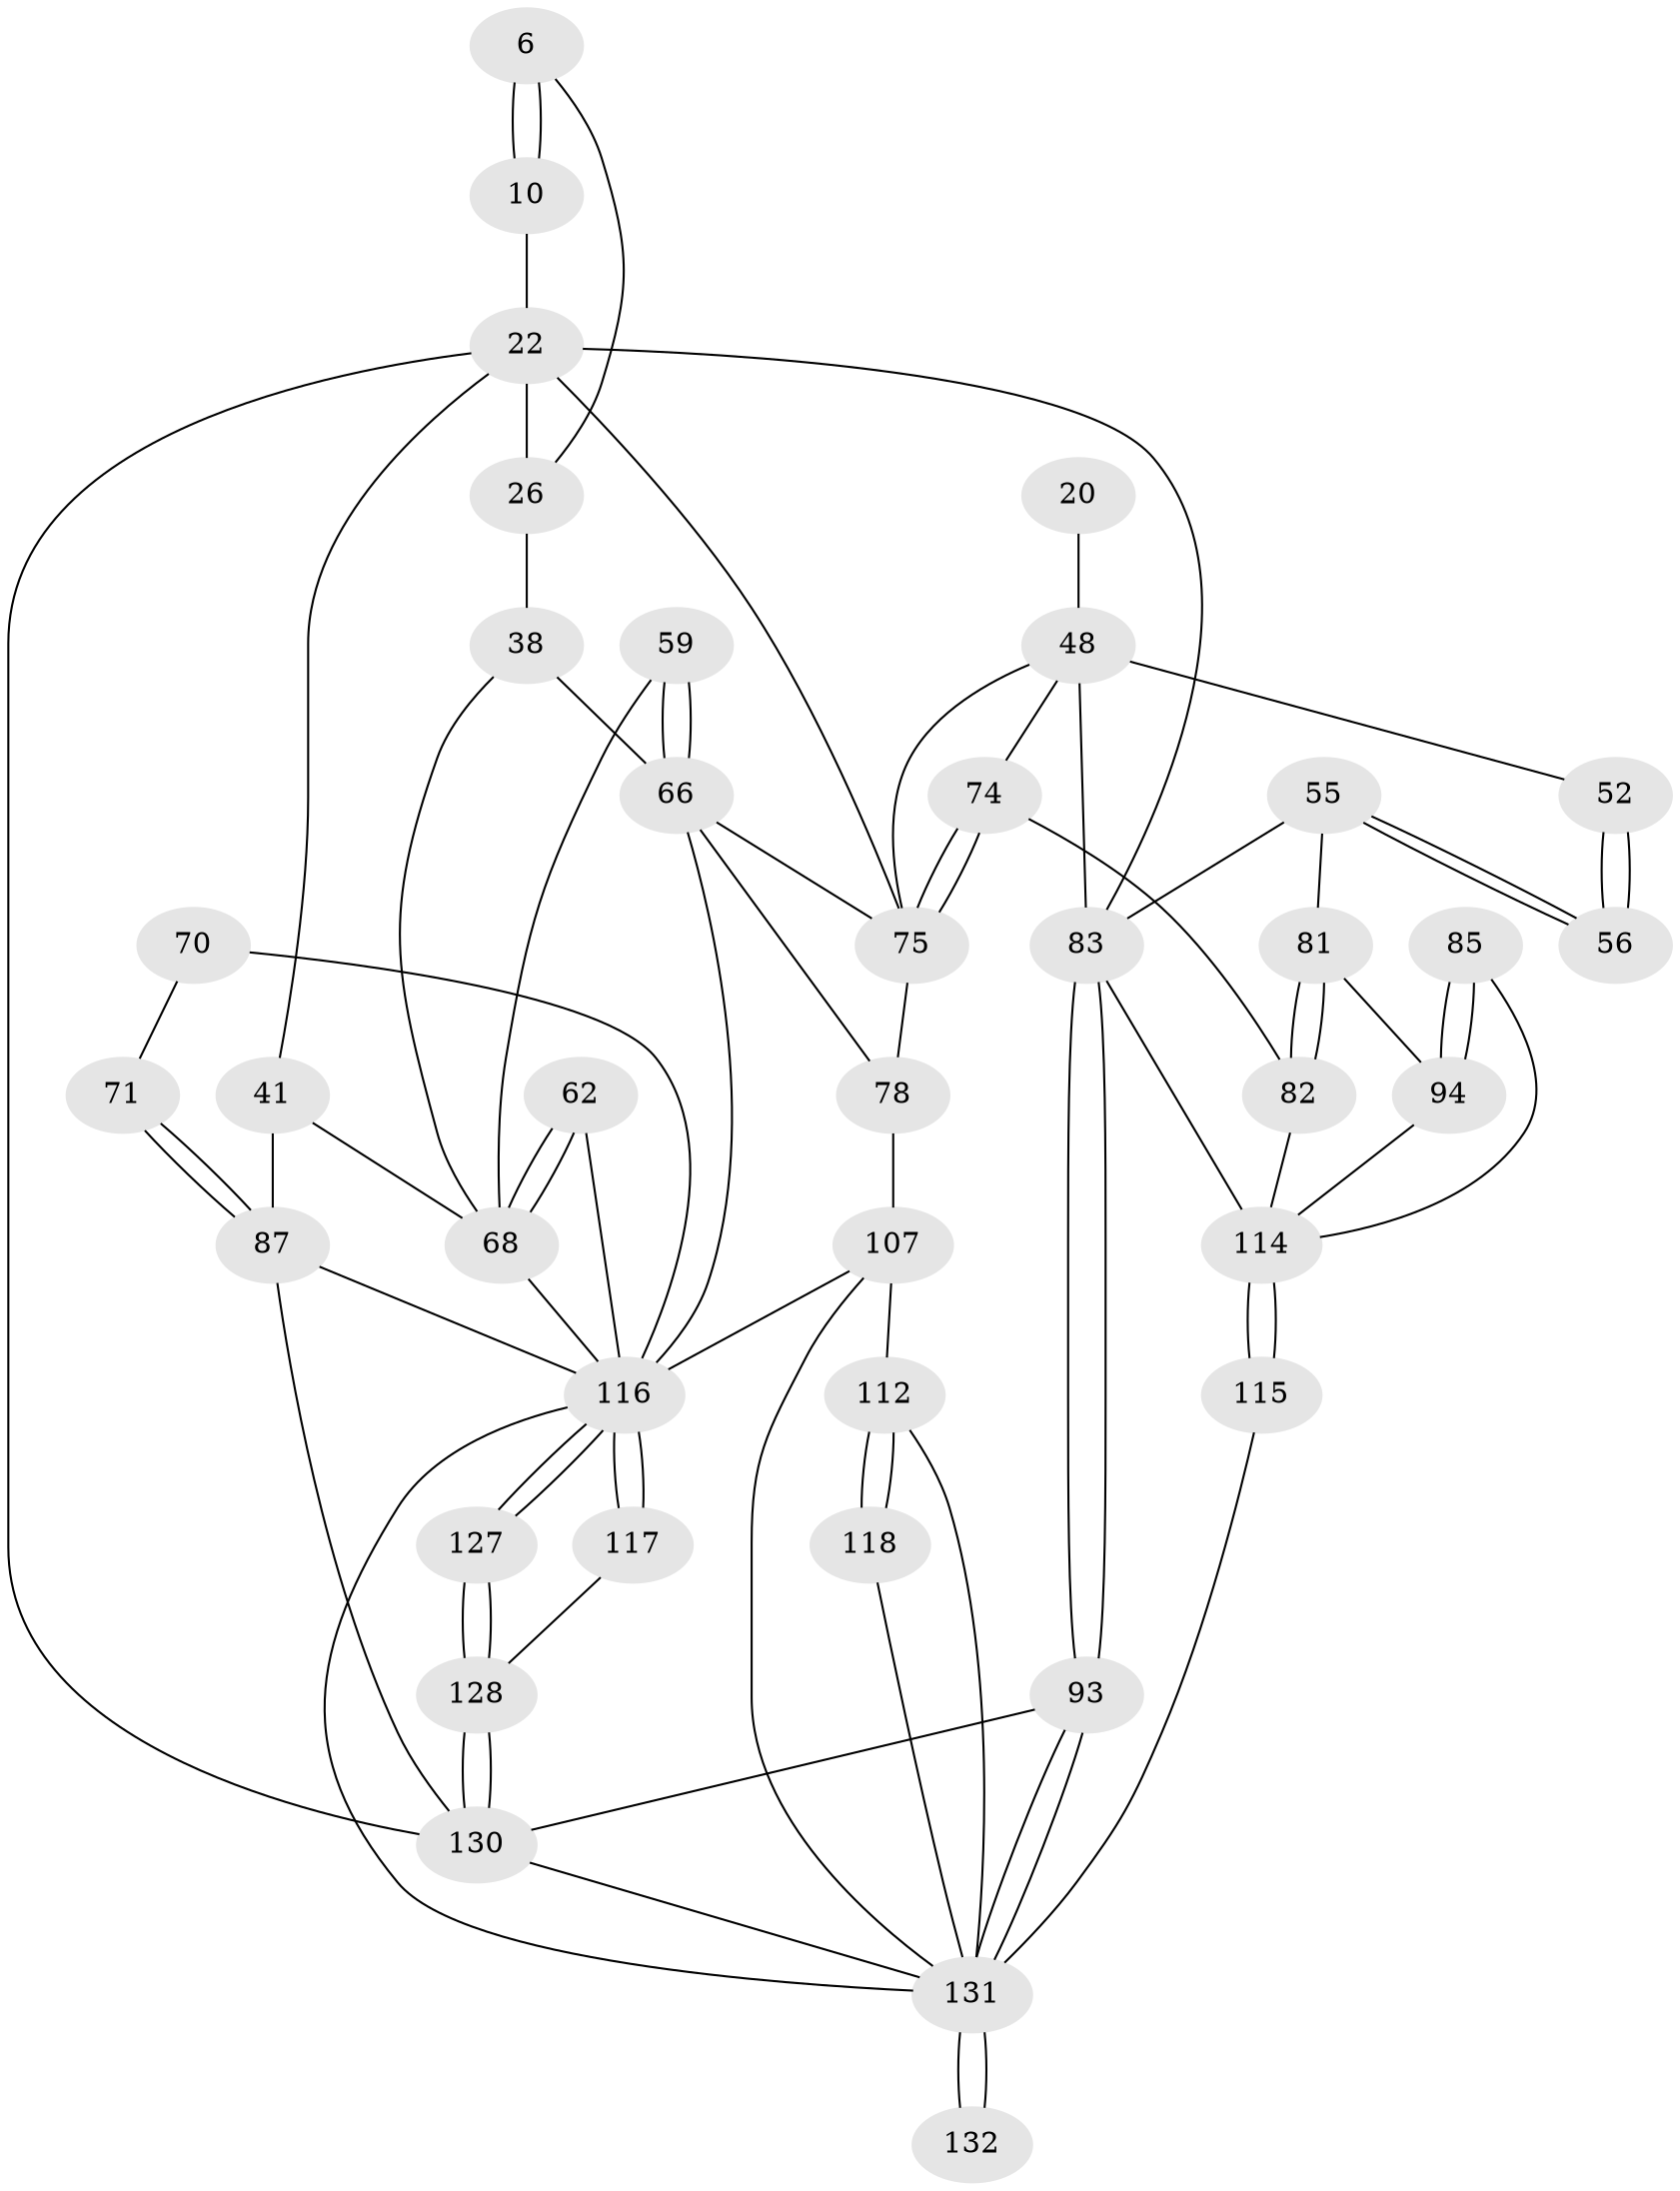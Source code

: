 // original degree distribution, {3: 0.015151515151515152, 5: 0.5151515151515151, 4: 0.24242424242424243, 6: 0.22727272727272727}
// Generated by graph-tools (version 1.1) at 2025/05/03/04/25 22:05:16]
// undirected, 39 vertices, 83 edges
graph export_dot {
graph [start="1"]
  node [color=gray90,style=filled];
  6 [pos="+0.49649196426057346+0",super="+5"];
  10 [pos="+0.498542275834823+0.1356576904086018"];
  20 [pos="+0.77934279632825+0.13285918936075336"];
  22 [pos="+0.2644841489185234+0.22850196586040253",super="+7+9"];
  26 [pos="+0.40574189725762466+0.2508103665309331",super="+21"];
  38 [pos="+0.43023919408082056+0.35036866978634346",super="+36"];
  41 [pos="+0.24253932765457917+0.329919975781167",super="+23"];
  48 [pos="+0.8053312779202962+0.3927824242501823",super="+30+33+31"];
  52 [pos="+0.8058604979946214+0.39282434344742384",super="+51"];
  55 [pos="+0.9428339059279875+0.49946040877462156"];
  56 [pos="+0.9271386803853755+0.465669777019202"];
  59 [pos="+0.4479728191946133+0.42753133537045884"];
  62 [pos="+0.30612864502161186+0.5578961033815314"];
  66 [pos="+0.43569504731423214+0.5735273300162204",super="+65+53"];
  68 [pos="+0.41635340505331236+0.5730780611042774",super="+60+61+40"];
  70 [pos="+0.09467960311125226+0.5250088359463682"];
  71 [pos="+0.08376153324433903+0.5212553228689063",super="+57"];
  74 [pos="+0.7348191829602845+0.5982325504261198",super="+50+49"];
  75 [pos="+0.7221193296068379+0.6009453569209774",super="+43+42+34"];
  78 [pos="+0.5558074130236726+0.5890199335861579",super="+77"];
  81 [pos="+0.8991765322004308+0.5413698353731985",super="+72"];
  82 [pos="+0.7729547264664925+0.5999173147965328",super="+76+73"];
  83 [pos="+1+0.7928655865223115",super="+54+32+28+18"];
  85 [pos="+1+0.7143807364012543"];
  87 [pos="+0+0.5755543318503386",super="+58+47"];
  93 [pos="+1+1",super="+13"];
  94 [pos="+0.8469502711214173+0.6357176768810577",super="+86"];
  107 [pos="+0.577800029388205+0.7435195173844428",super="+104+99"];
  112 [pos="+0.522603192672134+0.7884931739983753",super="+109"];
  114 [pos="+0.828312974471085+0.8897654928866758",super="+106"];
  115 [pos="+0.8202538308065932+0.8984922952078039",super="+102+113"];
  116 [pos="+0.2937791918934167+0.8823131384429788",super="+111+80"];
  117 [pos="+0.28462612681655003+0.8766069806880337",super="+90"];
  118 [pos="+0.5201238964681718+0.7995904975328396"];
  127 [pos="+0.20227956035806896+1"];
  128 [pos="+0.19430094021399968+1",super="+92+126"];
  130 [pos="+0.20662126222241833+1",super="+89"];
  131 [pos="+0.9266700549193596+1",super="+121+122+120+129"];
  132 [pos="+0.5872510057313214+1",super="+125"];
  6 -- 10 [weight=2];
  6 -- 10;
  6 -- 26;
  10 -- 22;
  20 -- 48 [weight=3];
  22 -- 26 [weight=3];
  22 -- 83;
  22 -- 41;
  22 -- 75;
  22 -- 130;
  26 -- 38;
  38 -- 66 [weight=2];
  38 -- 68;
  41 -- 68;
  41 -- 87 [weight=2];
  48 -- 52 [weight=2];
  48 -- 74;
  48 -- 83 [weight=3];
  48 -- 75 [weight=2];
  52 -- 56 [weight=2];
  52 -- 56;
  55 -- 56;
  55 -- 56;
  55 -- 83;
  55 -- 81;
  59 -- 66 [weight=2];
  59 -- 66;
  59 -- 68;
  62 -- 68 [weight=2];
  62 -- 68;
  62 -- 116;
  66 -- 78;
  66 -- 75 [weight=2];
  66 -- 116;
  68 -- 116 [weight=2];
  70 -- 71;
  70 -- 116 [weight=2];
  71 -- 87 [weight=3];
  71 -- 87;
  74 -- 75 [weight=2];
  74 -- 75;
  74 -- 82 [weight=2];
  75 -- 78;
  78 -- 107 [weight=2];
  81 -- 82 [weight=2];
  81 -- 82;
  81 -- 94;
  82 -- 114;
  83 -- 93 [weight=3];
  83 -- 93;
  83 -- 114;
  85 -- 94 [weight=2];
  85 -- 94;
  85 -- 114;
  87 -- 130 [weight=2];
  87 -- 116;
  93 -- 131;
  93 -- 131;
  93 -- 130 [weight=2];
  94 -- 114;
  107 -- 112 [weight=2];
  107 -- 116;
  107 -- 131;
  112 -- 118 [weight=2];
  112 -- 118;
  112 -- 131;
  114 -- 115 [weight=4];
  114 -- 115;
  115 -- 131 [weight=2];
  116 -- 117 [weight=2];
  116 -- 117;
  116 -- 127;
  116 -- 127;
  116 -- 131;
  117 -- 128 [weight=2];
  118 -- 131;
  127 -- 128 [weight=2];
  127 -- 128;
  128 -- 130 [weight=2];
  128 -- 130;
  130 -- 131;
  131 -- 132 [weight=4];
  131 -- 132;
}
